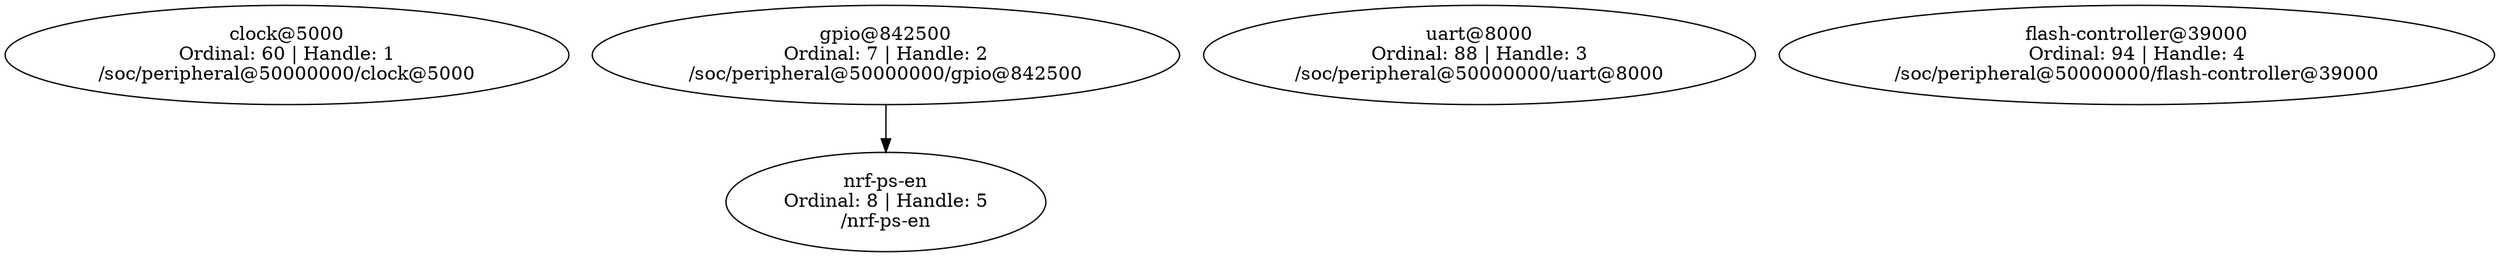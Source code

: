 // /workdir/project/build_circuitdojo_feather_nrf9160_ns/mcuboot/zephyr/zephyr_pre0.elf
digraph "Device dependency graph" {
	60 [label="clock@5000\nOrdinal: 60 | Handle: 1\n/soc/peripheral@50000000/clock@5000"]
	7 [label="gpio@842500\nOrdinal: 7 | Handle: 2\n/soc/peripheral@50000000/gpio@842500"]
	88 [label="uart@8000\nOrdinal: 88 | Handle: 3\n/soc/peripheral@50000000/uart@8000"]
	94 [label="flash-controller@39000\nOrdinal: 94 | Handle: 4\n/soc/peripheral@50000000/flash-controller@39000"]
	8 [label="nrf-ps-en\nOrdinal: 8 | Handle: 5\n/nrf-ps-en"]
	7 -> 8
}
